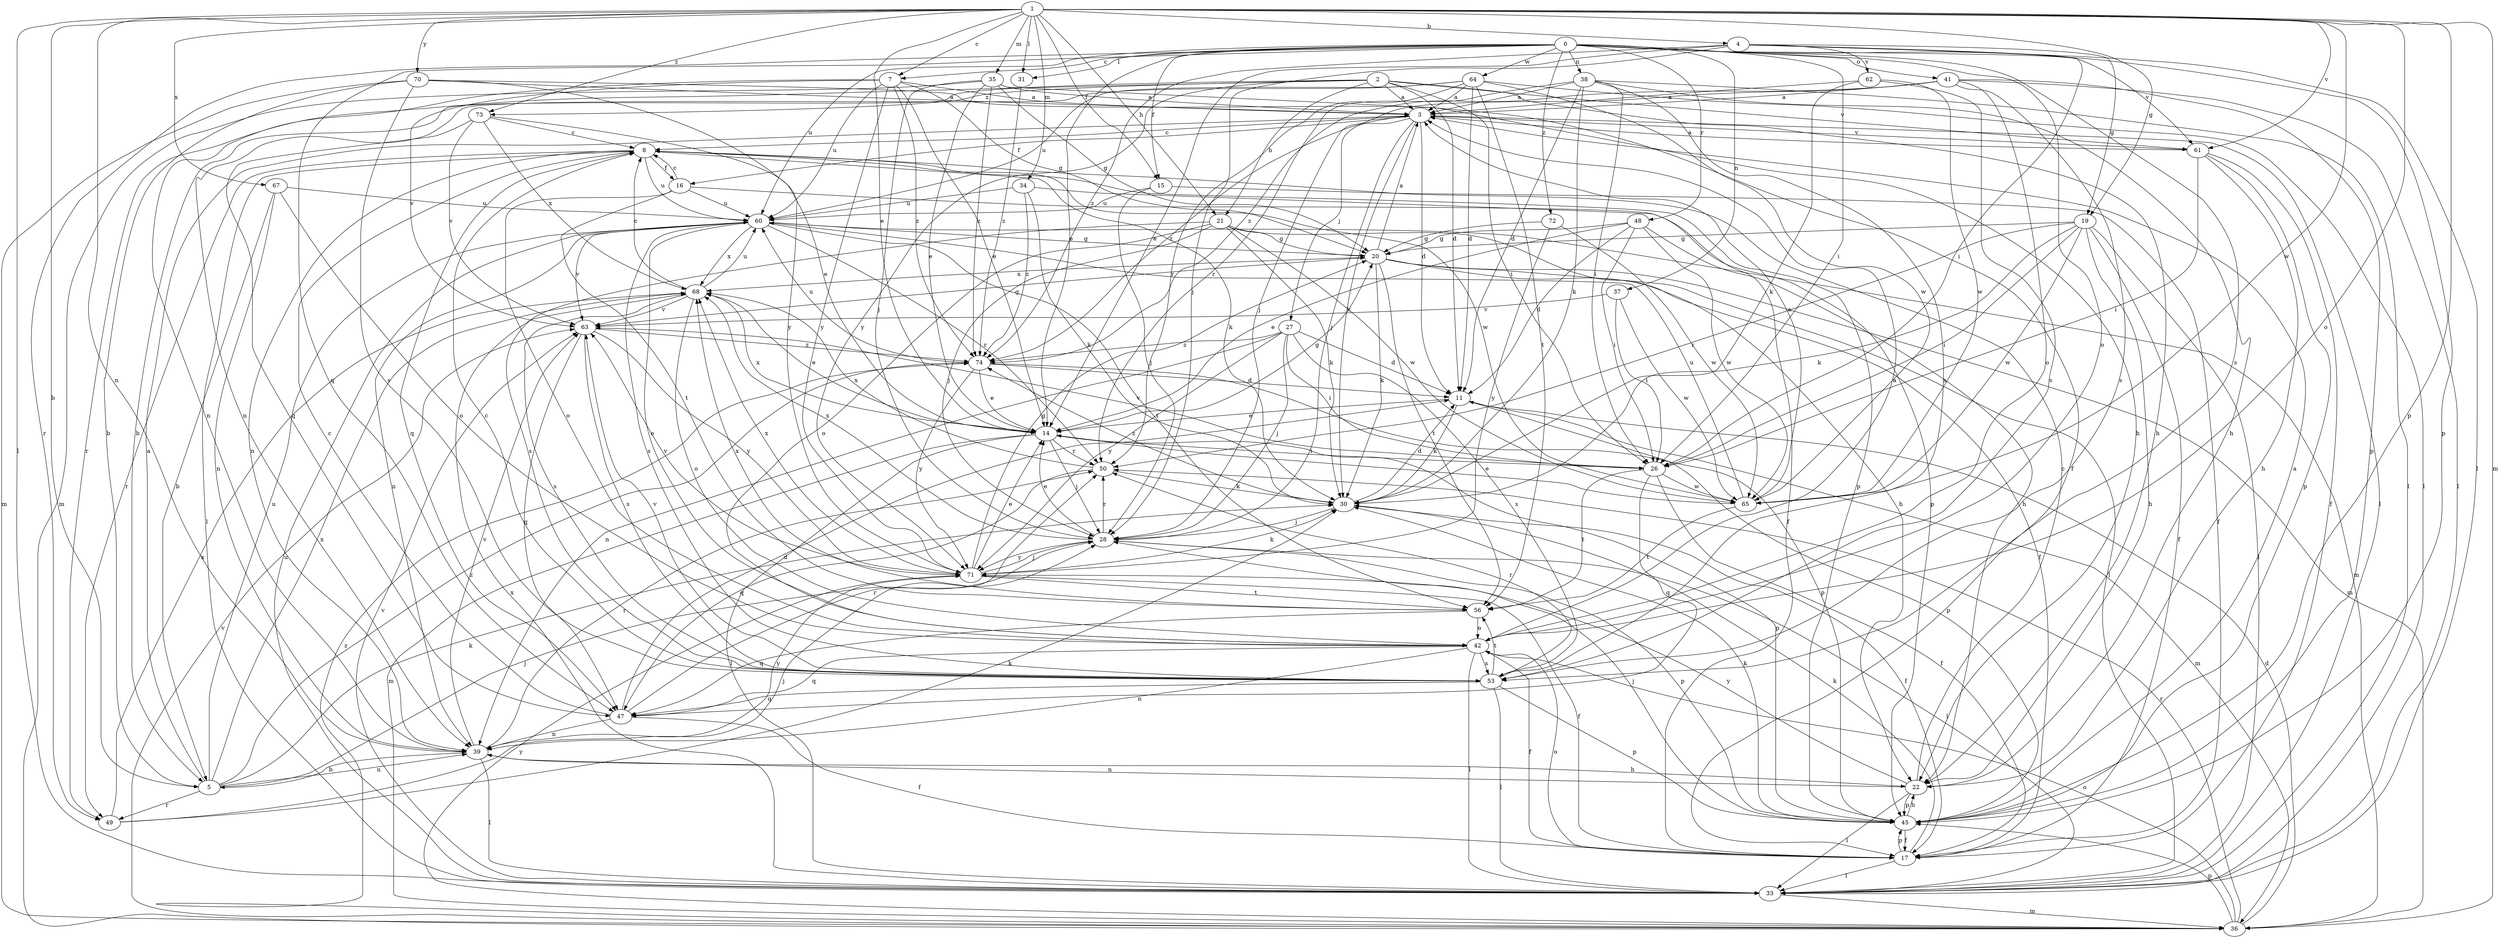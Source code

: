 strict digraph  {
0;
1;
2;
3;
4;
5;
7;
8;
11;
14;
15;
16;
17;
19;
20;
21;
22;
26;
27;
28;
30;
31;
33;
34;
35;
36;
37;
38;
39;
41;
42;
45;
47;
48;
49;
50;
53;
56;
60;
61;
62;
63;
64;
65;
67;
68;
70;
71;
72;
73;
74;
0 -> 7  [label=c];
0 -> 14  [label=e];
0 -> 15  [label=f];
0 -> 26  [label=i];
0 -> 31  [label=l];
0 -> 37  [label=n];
0 -> 38  [label=n];
0 -> 41  [label=o];
0 -> 42  [label=o];
0 -> 45  [label=p];
0 -> 47  [label=q];
0 -> 48  [label=r];
0 -> 49  [label=r];
0 -> 53  [label=s];
0 -> 60  [label=u];
0 -> 61  [label=v];
0 -> 64  [label=w];
0 -> 72  [label=z];
1 -> 4  [label=b];
1 -> 5  [label=b];
1 -> 7  [label=c];
1 -> 14  [label=e];
1 -> 15  [label=f];
1 -> 19  [label=g];
1 -> 21  [label=h];
1 -> 31  [label=l];
1 -> 33  [label=l];
1 -> 34  [label=m];
1 -> 35  [label=m];
1 -> 36  [label=m];
1 -> 39  [label=n];
1 -> 42  [label=o];
1 -> 45  [label=p];
1 -> 61  [label=v];
1 -> 65  [label=w];
1 -> 67  [label=x];
1 -> 70  [label=y];
1 -> 73  [label=z];
2 -> 3  [label=a];
2 -> 5  [label=b];
2 -> 11  [label=d];
2 -> 21  [label=h];
2 -> 22  [label=h];
2 -> 26  [label=i];
2 -> 49  [label=r];
2 -> 61  [label=v];
2 -> 71  [label=y];
2 -> 73  [label=z];
3 -> 8  [label=c];
3 -> 11  [label=d];
3 -> 16  [label=f];
3 -> 27  [label=j];
3 -> 28  [label=j];
3 -> 30  [label=k];
3 -> 33  [label=l];
3 -> 61  [label=v];
3 -> 74  [label=z];
4 -> 14  [label=e];
4 -> 19  [label=g];
4 -> 26  [label=i];
4 -> 28  [label=j];
4 -> 33  [label=l];
4 -> 62  [label=v];
4 -> 74  [label=z];
5 -> 3  [label=a];
5 -> 28  [label=j];
5 -> 30  [label=k];
5 -> 39  [label=n];
5 -> 49  [label=r];
5 -> 60  [label=u];
5 -> 68  [label=x];
5 -> 74  [label=z];
7 -> 3  [label=a];
7 -> 14  [label=e];
7 -> 20  [label=g];
7 -> 39  [label=n];
7 -> 60  [label=u];
7 -> 63  [label=v];
7 -> 71  [label=y];
7 -> 74  [label=z];
8 -> 16  [label=f];
8 -> 30  [label=k];
8 -> 33  [label=l];
8 -> 39  [label=n];
8 -> 45  [label=p];
8 -> 47  [label=q];
8 -> 49  [label=r];
8 -> 60  [label=u];
8 -> 65  [label=w];
11 -> 14  [label=e];
11 -> 30  [label=k];
11 -> 36  [label=m];
11 -> 45  [label=p];
14 -> 20  [label=g];
14 -> 26  [label=i];
14 -> 28  [label=j];
14 -> 33  [label=l];
14 -> 36  [label=m];
14 -> 45  [label=p];
14 -> 50  [label=r];
14 -> 68  [label=x];
15 -> 17  [label=f];
15 -> 28  [label=j];
15 -> 60  [label=u];
16 -> 8  [label=c];
16 -> 42  [label=o];
16 -> 45  [label=p];
16 -> 56  [label=t];
16 -> 60  [label=u];
17 -> 30  [label=k];
17 -> 33  [label=l];
17 -> 42  [label=o];
17 -> 45  [label=p];
19 -> 17  [label=f];
19 -> 20  [label=g];
19 -> 22  [label=h];
19 -> 26  [label=i];
19 -> 30  [label=k];
19 -> 33  [label=l];
19 -> 50  [label=r];
19 -> 65  [label=w];
20 -> 3  [label=a];
20 -> 17  [label=f];
20 -> 30  [label=k];
20 -> 33  [label=l];
20 -> 36  [label=m];
20 -> 56  [label=t];
20 -> 68  [label=x];
21 -> 20  [label=g];
21 -> 22  [label=h];
21 -> 28  [label=j];
21 -> 30  [label=k];
21 -> 42  [label=o];
21 -> 53  [label=s];
21 -> 65  [label=w];
22 -> 8  [label=c];
22 -> 33  [label=l];
22 -> 39  [label=n];
22 -> 45  [label=p];
22 -> 71  [label=y];
26 -> 17  [label=f];
26 -> 47  [label=q];
26 -> 56  [label=t];
26 -> 63  [label=v];
26 -> 65  [label=w];
27 -> 11  [label=d];
27 -> 26  [label=i];
27 -> 28  [label=j];
27 -> 39  [label=n];
27 -> 53  [label=s];
27 -> 71  [label=y];
27 -> 74  [label=z];
28 -> 14  [label=e];
28 -> 33  [label=l];
28 -> 45  [label=p];
28 -> 50  [label=r];
28 -> 68  [label=x];
28 -> 71  [label=y];
30 -> 11  [label=d];
30 -> 17  [label=f];
30 -> 28  [label=j];
30 -> 74  [label=z];
31 -> 74  [label=z];
33 -> 36  [label=m];
33 -> 60  [label=u];
33 -> 63  [label=v];
33 -> 68  [label=x];
34 -> 17  [label=f];
34 -> 30  [label=k];
34 -> 60  [label=u];
34 -> 74  [label=z];
35 -> 3  [label=a];
35 -> 14  [label=e];
35 -> 17  [label=f];
35 -> 20  [label=g];
35 -> 28  [label=j];
35 -> 36  [label=m];
35 -> 74  [label=z];
36 -> 11  [label=d];
36 -> 42  [label=o];
36 -> 45  [label=p];
36 -> 50  [label=r];
36 -> 63  [label=v];
36 -> 71  [label=y];
36 -> 74  [label=z];
37 -> 26  [label=i];
37 -> 63  [label=v];
37 -> 65  [label=w];
38 -> 3  [label=a];
38 -> 11  [label=d];
38 -> 22  [label=h];
38 -> 26  [label=i];
38 -> 30  [label=k];
38 -> 33  [label=l];
38 -> 50  [label=r];
38 -> 53  [label=s];
39 -> 5  [label=b];
39 -> 22  [label=h];
39 -> 33  [label=l];
39 -> 50  [label=r];
39 -> 63  [label=v];
39 -> 71  [label=y];
41 -> 3  [label=a];
41 -> 28  [label=j];
41 -> 33  [label=l];
41 -> 42  [label=o];
41 -> 45  [label=p];
41 -> 53  [label=s];
41 -> 74  [label=z];
42 -> 3  [label=a];
42 -> 17  [label=f];
42 -> 33  [label=l];
42 -> 39  [label=n];
42 -> 47  [label=q];
42 -> 53  [label=s];
45 -> 3  [label=a];
45 -> 17  [label=f];
45 -> 22  [label=h];
45 -> 28  [label=j];
45 -> 30  [label=k];
47 -> 8  [label=c];
47 -> 11  [label=d];
47 -> 17  [label=f];
47 -> 39  [label=n];
47 -> 50  [label=r];
48 -> 11  [label=d];
48 -> 14  [label=e];
48 -> 20  [label=g];
48 -> 22  [label=h];
48 -> 26  [label=i];
48 -> 65  [label=w];
49 -> 28  [label=j];
49 -> 30  [label=k];
49 -> 68  [label=x];
50 -> 30  [label=k];
50 -> 47  [label=q];
50 -> 68  [label=x];
53 -> 8  [label=c];
53 -> 33  [label=l];
53 -> 45  [label=p];
53 -> 47  [label=q];
53 -> 50  [label=r];
53 -> 56  [label=t];
53 -> 63  [label=v];
56 -> 42  [label=o];
56 -> 47  [label=q];
56 -> 68  [label=x];
60 -> 20  [label=g];
60 -> 36  [label=m];
60 -> 39  [label=n];
60 -> 42  [label=o];
60 -> 50  [label=r];
60 -> 53  [label=s];
60 -> 56  [label=t];
60 -> 63  [label=v];
60 -> 68  [label=x];
61 -> 3  [label=a];
61 -> 17  [label=f];
61 -> 22  [label=h];
61 -> 26  [label=i];
61 -> 45  [label=p];
62 -> 3  [label=a];
62 -> 30  [label=k];
62 -> 53  [label=s];
62 -> 65  [label=w];
63 -> 20  [label=g];
63 -> 47  [label=q];
63 -> 53  [label=s];
63 -> 71  [label=y];
63 -> 74  [label=z];
64 -> 3  [label=a];
64 -> 11  [label=d];
64 -> 33  [label=l];
64 -> 39  [label=n];
64 -> 50  [label=r];
64 -> 56  [label=t];
64 -> 60  [label=u];
64 -> 65  [label=w];
65 -> 3  [label=a];
65 -> 14  [label=e];
65 -> 56  [label=t];
65 -> 60  [label=u];
67 -> 5  [label=b];
67 -> 39  [label=n];
67 -> 42  [label=o];
67 -> 60  [label=u];
68 -> 8  [label=c];
68 -> 14  [label=e];
68 -> 42  [label=o];
68 -> 53  [label=s];
68 -> 60  [label=u];
68 -> 63  [label=v];
70 -> 3  [label=a];
70 -> 5  [label=b];
70 -> 22  [label=h];
70 -> 36  [label=m];
70 -> 53  [label=s];
70 -> 71  [label=y];
71 -> 14  [label=e];
71 -> 17  [label=f];
71 -> 20  [label=g];
71 -> 28  [label=j];
71 -> 30  [label=k];
71 -> 56  [label=t];
71 -> 63  [label=v];
71 -> 68  [label=x];
72 -> 20  [label=g];
72 -> 65  [label=w];
72 -> 71  [label=y];
73 -> 8  [label=c];
73 -> 14  [label=e];
73 -> 47  [label=q];
73 -> 63  [label=v];
73 -> 68  [label=x];
74 -> 11  [label=d];
74 -> 14  [label=e];
74 -> 45  [label=p];
74 -> 60  [label=u];
74 -> 71  [label=y];
}

